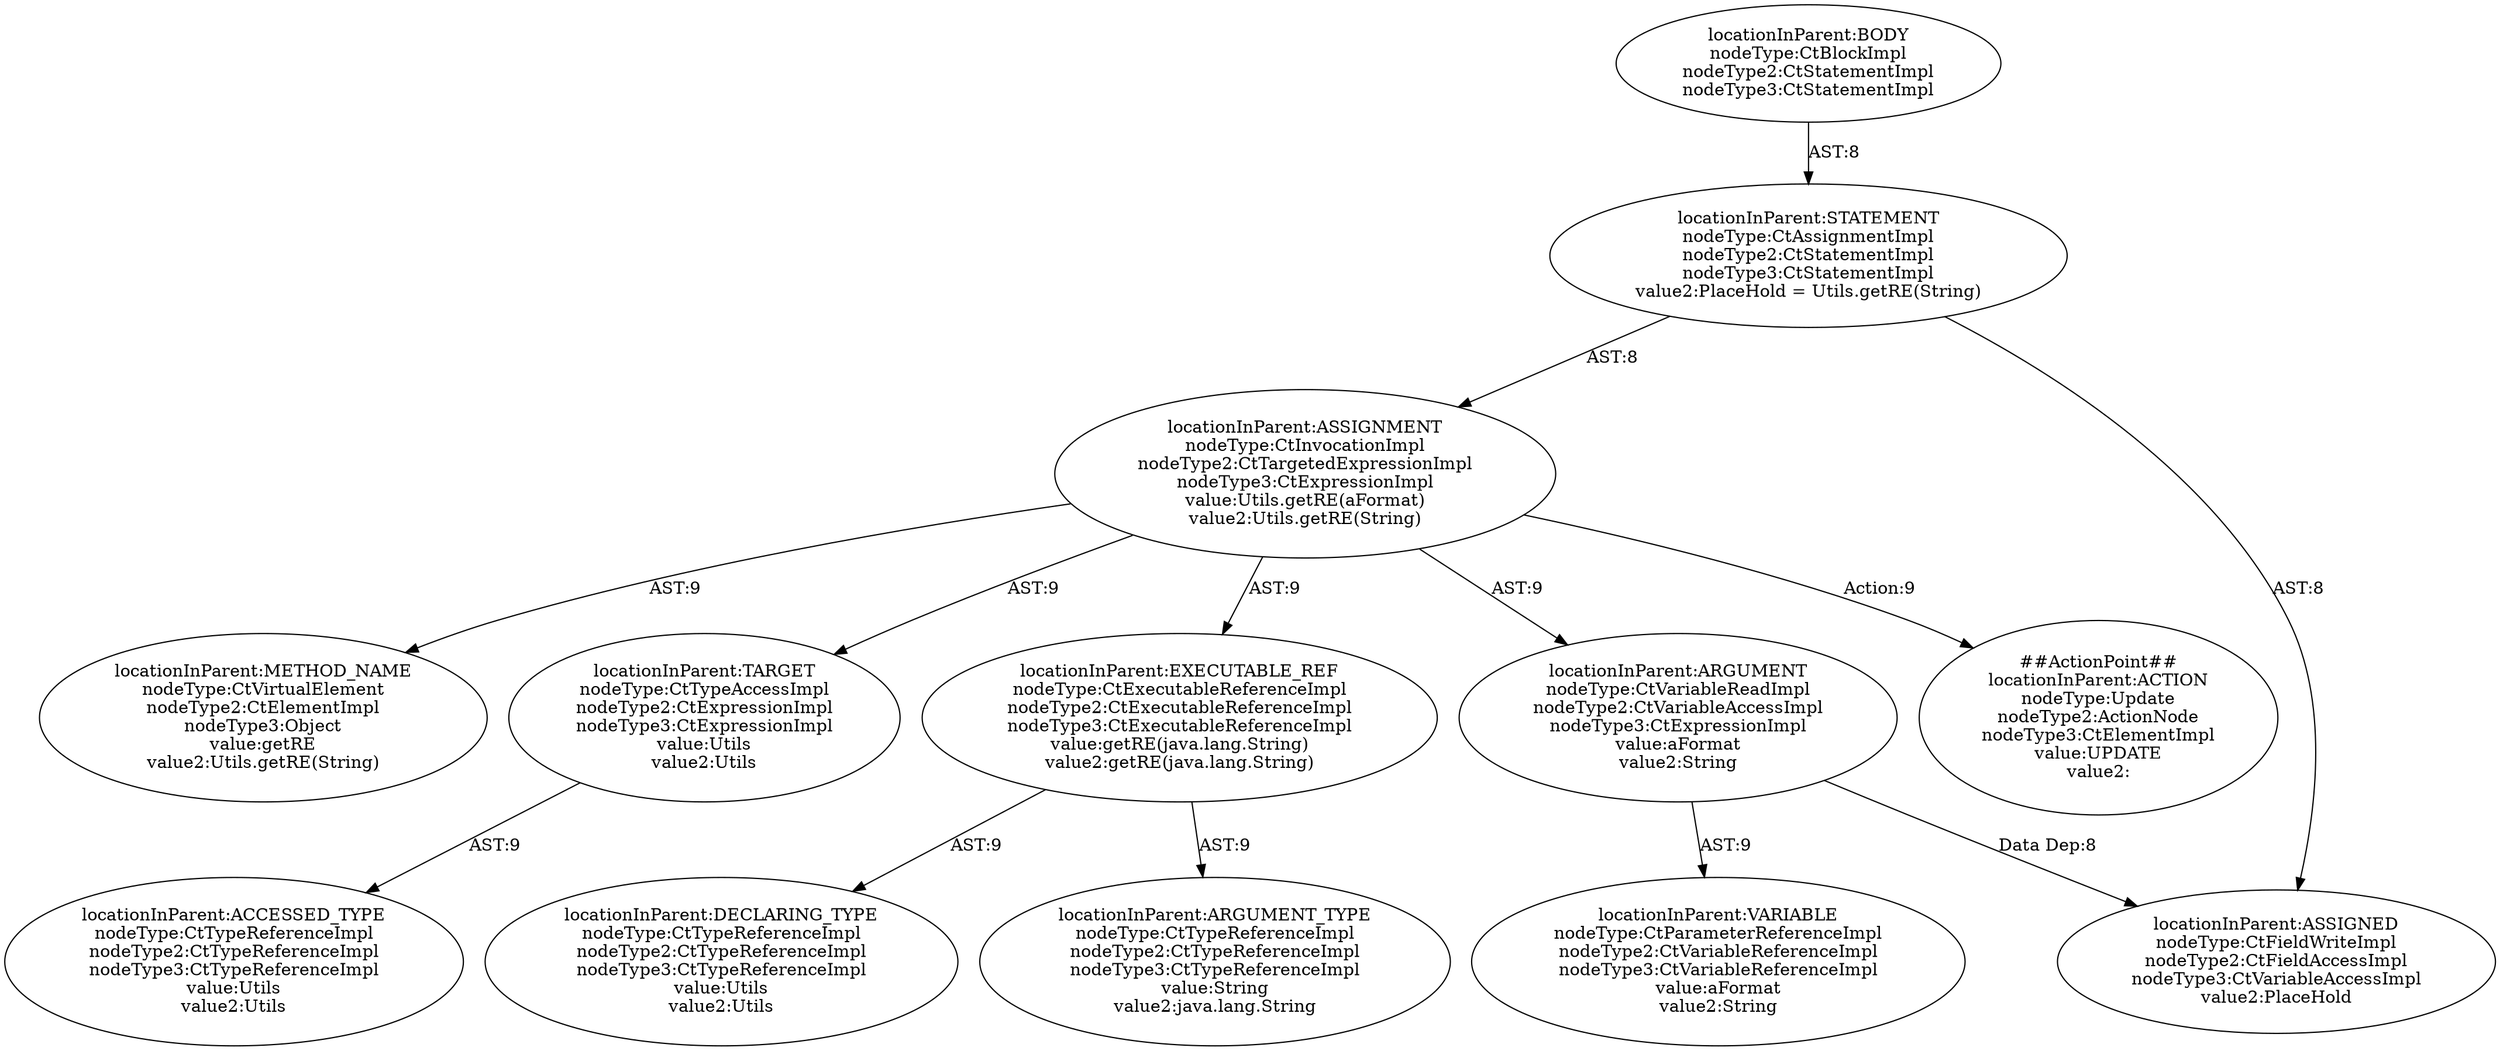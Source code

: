 digraph "Pattern" {
0 [label="##ActionPoint##
locationInParent:ACTION
nodeType:Update
nodeType2:ActionNode
nodeType3:CtElementImpl
value:UPDATE
value2:" shape=ellipse]
1 [label="locationInParent:ASSIGNMENT
nodeType:CtInvocationImpl
nodeType2:CtTargetedExpressionImpl
nodeType3:CtExpressionImpl
value:Utils.getRE(aFormat)
value2:Utils.getRE(String)" shape=ellipse]
2 [label="locationInParent:STATEMENT
nodeType:CtAssignmentImpl
nodeType2:CtStatementImpl
nodeType3:CtStatementImpl
value2:PlaceHold = Utils.getRE(String)" shape=ellipse]
3 [label="locationInParent:BODY
nodeType:CtBlockImpl
nodeType2:CtStatementImpl
nodeType3:CtStatementImpl" shape=ellipse]
4 [label="locationInParent:ASSIGNED
nodeType:CtFieldWriteImpl
nodeType2:CtFieldAccessImpl
nodeType3:CtVariableAccessImpl
value2:PlaceHold" shape=ellipse]
5 [label="locationInParent:METHOD_NAME
nodeType:CtVirtualElement
nodeType2:CtElementImpl
nodeType3:Object
value:getRE
value2:Utils.getRE(String)" shape=ellipse]
6 [label="locationInParent:TARGET
nodeType:CtTypeAccessImpl
nodeType2:CtExpressionImpl
nodeType3:CtExpressionImpl
value:Utils
value2:Utils" shape=ellipse]
7 [label="locationInParent:ACCESSED_TYPE
nodeType:CtTypeReferenceImpl
nodeType2:CtTypeReferenceImpl
nodeType3:CtTypeReferenceImpl
value:Utils
value2:Utils" shape=ellipse]
8 [label="locationInParent:EXECUTABLE_REF
nodeType:CtExecutableReferenceImpl
nodeType2:CtExecutableReferenceImpl
nodeType3:CtExecutableReferenceImpl
value:getRE(java.lang.String)
value2:getRE(java.lang.String)" shape=ellipse]
9 [label="locationInParent:DECLARING_TYPE
nodeType:CtTypeReferenceImpl
nodeType2:CtTypeReferenceImpl
nodeType3:CtTypeReferenceImpl
value:Utils
value2:Utils" shape=ellipse]
10 [label="locationInParent:ARGUMENT_TYPE
nodeType:CtTypeReferenceImpl
nodeType2:CtTypeReferenceImpl
nodeType3:CtTypeReferenceImpl
value:String
value2:java.lang.String" shape=ellipse]
11 [label="locationInParent:ARGUMENT
nodeType:CtVariableReadImpl
nodeType2:CtVariableAccessImpl
nodeType3:CtExpressionImpl
value:aFormat
value2:String" shape=ellipse]
12 [label="locationInParent:VARIABLE
nodeType:CtParameterReferenceImpl
nodeType2:CtVariableReferenceImpl
nodeType3:CtVariableReferenceImpl
value:aFormat
value2:String" shape=ellipse]
1 -> 0 [label="Action:9"];
1 -> 5 [label="AST:9"];
1 -> 6 [label="AST:9"];
1 -> 8 [label="AST:9"];
1 -> 11 [label="AST:9"];
2 -> 1 [label="AST:8"];
2 -> 4 [label="AST:8"];
3 -> 2 [label="AST:8"];
6 -> 7 [label="AST:9"];
8 -> 9 [label="AST:9"];
8 -> 10 [label="AST:9"];
11 -> 4 [label="Data Dep:8"];
11 -> 12 [label="AST:9"];
}